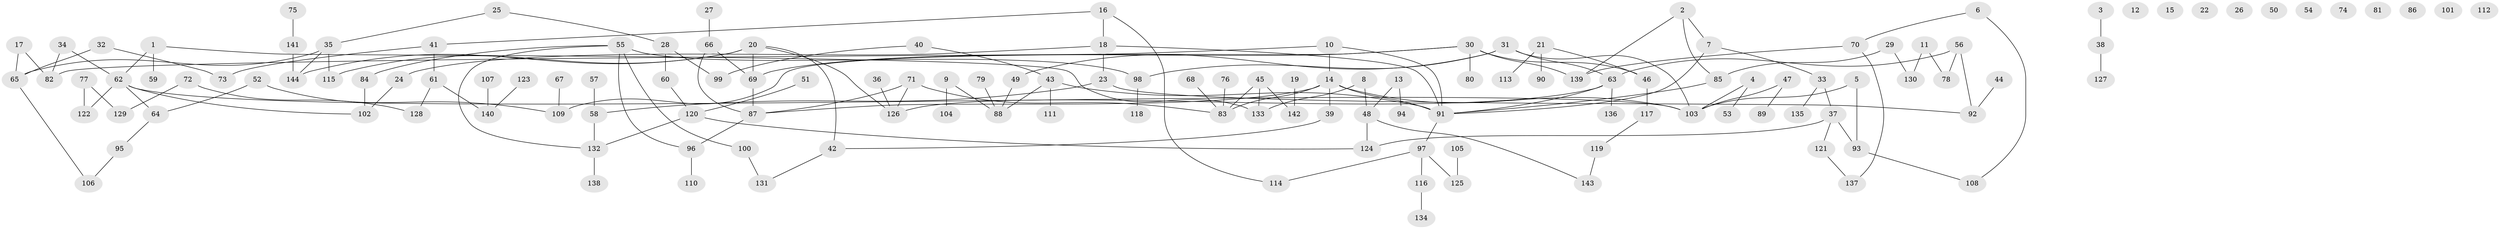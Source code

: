 // coarse degree distribution, {3: 0.2765957446808511, 4: 0.2553191489361702, 1: 0.2127659574468085, 7: 0.06382978723404255, 5: 0.0425531914893617, 6: 0.0425531914893617, 2: 0.10638297872340426}
// Generated by graph-tools (version 1.1) at 2025/35/03/04/25 23:35:47]
// undirected, 144 vertices, 165 edges
graph export_dot {
  node [color=gray90,style=filled];
  1;
  2;
  3;
  4;
  5;
  6;
  7;
  8;
  9;
  10;
  11;
  12;
  13;
  14;
  15;
  16;
  17;
  18;
  19;
  20;
  21;
  22;
  23;
  24;
  25;
  26;
  27;
  28;
  29;
  30;
  31;
  32;
  33;
  34;
  35;
  36;
  37;
  38;
  39;
  40;
  41;
  42;
  43;
  44;
  45;
  46;
  47;
  48;
  49;
  50;
  51;
  52;
  53;
  54;
  55;
  56;
  57;
  58;
  59;
  60;
  61;
  62;
  63;
  64;
  65;
  66;
  67;
  68;
  69;
  70;
  71;
  72;
  73;
  74;
  75;
  76;
  77;
  78;
  79;
  80;
  81;
  82;
  83;
  84;
  85;
  86;
  87;
  88;
  89;
  90;
  91;
  92;
  93;
  94;
  95;
  96;
  97;
  98;
  99;
  100;
  101;
  102;
  103;
  104;
  105;
  106;
  107;
  108;
  109;
  110;
  111;
  112;
  113;
  114;
  115;
  116;
  117;
  118;
  119;
  120;
  121;
  122;
  123;
  124;
  125;
  126;
  127;
  128;
  129;
  130;
  131;
  132;
  133;
  134;
  135;
  136;
  137;
  138;
  139;
  140;
  141;
  142;
  143;
  144;
  1 -- 59;
  1 -- 62;
  1 -- 133;
  2 -- 7;
  2 -- 85;
  2 -- 139;
  3 -- 38;
  4 -- 53;
  4 -- 103;
  5 -- 93;
  5 -- 103;
  6 -- 70;
  6 -- 108;
  7 -- 33;
  7 -- 91;
  8 -- 48;
  8 -- 133;
  9 -- 88;
  9 -- 104;
  10 -- 14;
  10 -- 82;
  10 -- 91;
  11 -- 78;
  11 -- 130;
  13 -- 48;
  13 -- 94;
  14 -- 39;
  14 -- 83;
  14 -- 87;
  14 -- 91;
  14 -- 103;
  16 -- 18;
  16 -- 41;
  16 -- 114;
  17 -- 65;
  17 -- 82;
  18 -- 23;
  18 -- 24;
  18 -- 91;
  19 -- 142;
  20 -- 42;
  20 -- 69;
  20 -- 115;
  20 -- 126;
  20 -- 144;
  21 -- 46;
  21 -- 90;
  21 -- 113;
  23 -- 58;
  23 -- 92;
  24 -- 102;
  25 -- 28;
  25 -- 35;
  27 -- 66;
  28 -- 60;
  28 -- 99;
  29 -- 85;
  29 -- 130;
  30 -- 46;
  30 -- 69;
  30 -- 80;
  30 -- 109;
  30 -- 139;
  31 -- 49;
  31 -- 63;
  31 -- 98;
  31 -- 103;
  32 -- 65;
  32 -- 73;
  33 -- 37;
  33 -- 135;
  34 -- 62;
  34 -- 82;
  35 -- 65;
  35 -- 115;
  35 -- 144;
  36 -- 126;
  37 -- 93;
  37 -- 121;
  37 -- 124;
  38 -- 127;
  39 -- 42;
  40 -- 43;
  40 -- 99;
  41 -- 61;
  41 -- 73;
  42 -- 131;
  43 -- 88;
  43 -- 91;
  43 -- 111;
  44 -- 92;
  45 -- 83;
  45 -- 133;
  45 -- 142;
  46 -- 117;
  47 -- 89;
  47 -- 103;
  48 -- 124;
  48 -- 143;
  49 -- 88;
  51 -- 120;
  52 -- 64;
  52 -- 109;
  55 -- 84;
  55 -- 96;
  55 -- 98;
  55 -- 100;
  55 -- 132;
  56 -- 63;
  56 -- 78;
  56 -- 92;
  57 -- 58;
  58 -- 132;
  60 -- 120;
  61 -- 128;
  61 -- 140;
  62 -- 64;
  62 -- 102;
  62 -- 103;
  62 -- 122;
  63 -- 91;
  63 -- 126;
  63 -- 136;
  64 -- 95;
  65 -- 106;
  66 -- 69;
  66 -- 87;
  67 -- 109;
  68 -- 83;
  69 -- 87;
  70 -- 137;
  70 -- 139;
  71 -- 83;
  71 -- 87;
  71 -- 126;
  72 -- 128;
  72 -- 129;
  75 -- 141;
  76 -- 83;
  77 -- 122;
  77 -- 129;
  79 -- 88;
  84 -- 102;
  85 -- 91;
  87 -- 96;
  91 -- 97;
  93 -- 108;
  95 -- 106;
  96 -- 110;
  97 -- 114;
  97 -- 116;
  97 -- 125;
  98 -- 118;
  100 -- 131;
  105 -- 125;
  107 -- 140;
  116 -- 134;
  117 -- 119;
  119 -- 143;
  120 -- 124;
  120 -- 132;
  121 -- 137;
  123 -- 140;
  132 -- 138;
  141 -- 144;
}
